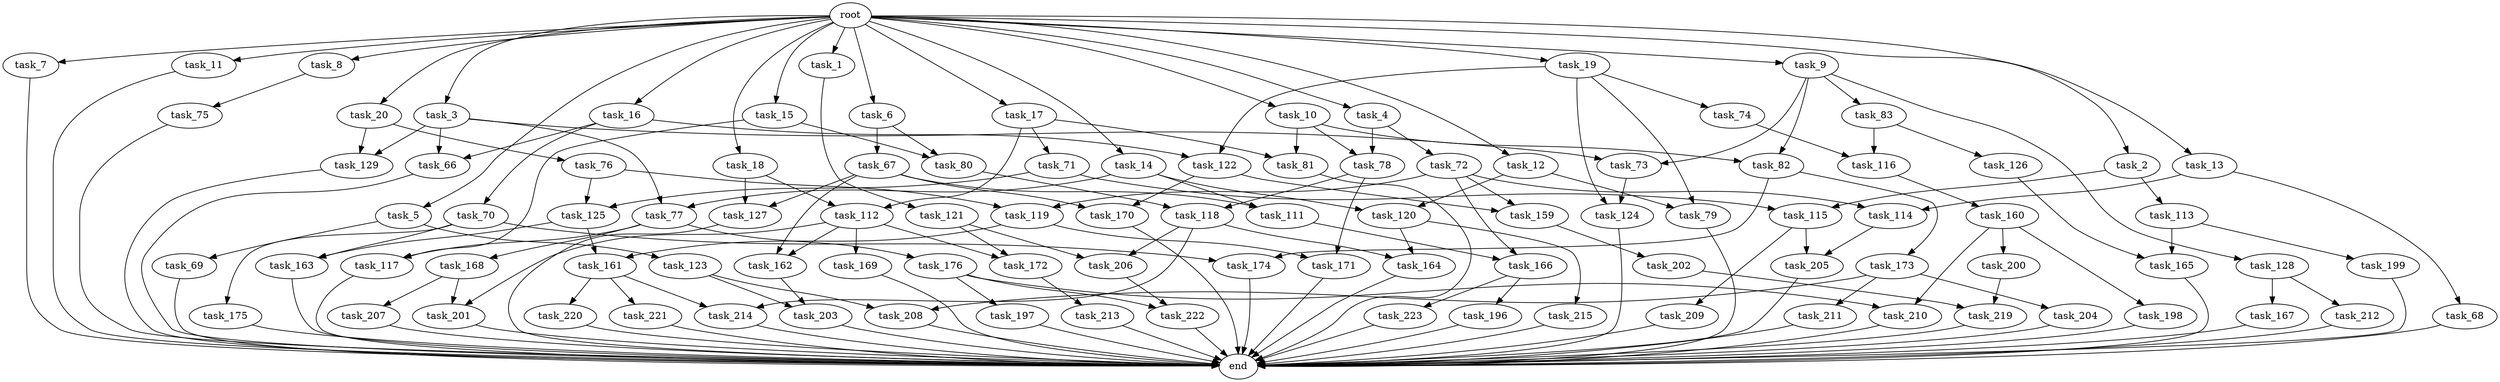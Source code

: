 digraph G {
  root [size="0.000000"];
  task_1 [size="1024.000000"];
  task_2 [size="1024.000000"];
  task_3 [size="1024.000000"];
  task_4 [size="1024.000000"];
  task_5 [size="1024.000000"];
  task_6 [size="1024.000000"];
  task_7 [size="1024.000000"];
  task_8 [size="1024.000000"];
  task_9 [size="1024.000000"];
  task_10 [size="1024.000000"];
  task_11 [size="1024.000000"];
  task_12 [size="1024.000000"];
  task_13 [size="1024.000000"];
  task_14 [size="1024.000000"];
  task_15 [size="1024.000000"];
  task_16 [size="1024.000000"];
  task_17 [size="1024.000000"];
  task_18 [size="1024.000000"];
  task_19 [size="1024.000000"];
  task_20 [size="1024.000000"];
  task_66 [size="996432412672.000000"];
  task_67 [size="77309411328.000000"];
  task_68 [size="695784701952.000000"];
  task_69 [size="695784701952.000000"];
  task_70 [size="858993459200.000000"];
  task_71 [size="420906795008.000000"];
  task_72 [size="77309411328.000000"];
  task_73 [size="833223655424.000000"];
  task_74 [size="77309411328.000000"];
  task_75 [size="695784701952.000000"];
  task_76 [size="34359738368.000000"];
  task_77 [size="687194767360.000000"];
  task_78 [size="773094113280.000000"];
  task_79 [size="936302870528.000000"];
  task_80 [size="111669149696.000000"];
  task_81 [size="1116691496960.000000"];
  task_82 [size="1391569403904.000000"];
  task_83 [size="695784701952.000000"];
  task_111 [size="970662608896.000000"];
  task_112 [size="841813590016.000000"];
  task_113 [size="695784701952.000000"];
  task_114 [size="833223655424.000000"];
  task_115 [size="833223655424.000000"];
  task_116 [size="1279900254208.000000"];
  task_117 [size="111669149696.000000"];
  task_118 [size="858993459200.000000"];
  task_119 [size="833223655424.000000"];
  task_120 [size="1408749273088.000000"];
  task_121 [size="549755813888.000000"];
  task_122 [size="936302870528.000000"];
  task_123 [size="695784701952.000000"];
  task_124 [size="292057776128.000000"];
  task_125 [size="833223655424.000000"];
  task_126 [size="858993459200.000000"];
  task_127 [size="841813590016.000000"];
  task_128 [size="695784701952.000000"];
  task_129 [size="171798691840.000000"];
  task_159 [size="996432412672.000000"];
  task_160 [size="214748364800.000000"];
  task_161 [size="292057776128.000000"];
  task_162 [size="1116691496960.000000"];
  task_163 [size="910533066752.000000"];
  task_164 [size="1099511627776.000000"];
  task_165 [size="730144440320.000000"];
  task_166 [size="214748364800.000000"];
  task_167 [size="549755813888.000000"];
  task_168 [size="77309411328.000000"];
  task_169 [size="695784701952.000000"];
  task_170 [size="1279900254208.000000"];
  task_171 [size="386547056640.000000"];
  task_172 [size="1554778161152.000000"];
  task_173 [size="34359738368.000000"];
  task_174 [size="730144440320.000000"];
  task_175 [size="695784701952.000000"];
  task_176 [size="77309411328.000000"];
  task_196 [size="420906795008.000000"];
  task_197 [size="77309411328.000000"];
  task_198 [size="77309411328.000000"];
  task_199 [size="34359738368.000000"];
  task_200 [size="77309411328.000000"];
  task_201 [size="773094113280.000000"];
  task_202 [size="77309411328.000000"];
  task_203 [size="936302870528.000000"];
  task_204 [size="214748364800.000000"];
  task_205 [size="171798691840.000000"];
  task_206 [size="1408749273088.000000"];
  task_207 [size="77309411328.000000"];
  task_208 [size="1073741824000.000000"];
  task_209 [size="137438953472.000000"];
  task_210 [size="154618822656.000000"];
  task_211 [size="214748364800.000000"];
  task_212 [size="549755813888.000000"];
  task_213 [size="858993459200.000000"];
  task_214 [size="584115552256.000000"];
  task_215 [size="549755813888.000000"];
  task_219 [size="523986010112.000000"];
  task_220 [size="34359738368.000000"];
  task_221 [size="34359738368.000000"];
  task_222 [size="111669149696.000000"];
  task_223 [size="420906795008.000000"];
  end [size="0.000000"];

  root -> task_1 [size="1.000000"];
  root -> task_2 [size="1.000000"];
  root -> task_3 [size="1.000000"];
  root -> task_4 [size="1.000000"];
  root -> task_5 [size="1.000000"];
  root -> task_6 [size="1.000000"];
  root -> task_7 [size="1.000000"];
  root -> task_8 [size="1.000000"];
  root -> task_9 [size="1.000000"];
  root -> task_10 [size="1.000000"];
  root -> task_11 [size="1.000000"];
  root -> task_12 [size="1.000000"];
  root -> task_13 [size="1.000000"];
  root -> task_14 [size="1.000000"];
  root -> task_15 [size="1.000000"];
  root -> task_16 [size="1.000000"];
  root -> task_17 [size="1.000000"];
  root -> task_18 [size="1.000000"];
  root -> task_19 [size="1.000000"];
  root -> task_20 [size="1.000000"];
  task_1 -> task_121 [size="536870912.000000"];
  task_2 -> task_113 [size="679477248.000000"];
  task_2 -> task_115 [size="679477248.000000"];
  task_3 -> task_66 [size="134217728.000000"];
  task_3 -> task_73 [size="134217728.000000"];
  task_3 -> task_77 [size="134217728.000000"];
  task_3 -> task_129 [size="134217728.000000"];
  task_4 -> task_72 [size="75497472.000000"];
  task_4 -> task_78 [size="75497472.000000"];
  task_5 -> task_69 [size="679477248.000000"];
  task_5 -> task_123 [size="679477248.000000"];
  task_6 -> task_67 [size="75497472.000000"];
  task_6 -> task_80 [size="75497472.000000"];
  task_7 -> end [size="1.000000"];
  task_8 -> task_75 [size="679477248.000000"];
  task_9 -> task_73 [size="679477248.000000"];
  task_9 -> task_82 [size="679477248.000000"];
  task_9 -> task_83 [size="679477248.000000"];
  task_9 -> task_128 [size="679477248.000000"];
  task_10 -> task_78 [size="679477248.000000"];
  task_10 -> task_81 [size="679477248.000000"];
  task_10 -> task_82 [size="679477248.000000"];
  task_11 -> end [size="1.000000"];
  task_12 -> task_79 [size="838860800.000000"];
  task_12 -> task_120 [size="838860800.000000"];
  task_13 -> task_68 [size="679477248.000000"];
  task_13 -> task_114 [size="679477248.000000"];
  task_14 -> task_77 [size="536870912.000000"];
  task_14 -> task_111 [size="536870912.000000"];
  task_14 -> task_120 [size="536870912.000000"];
  task_15 -> task_80 [size="33554432.000000"];
  task_15 -> task_117 [size="33554432.000000"];
  task_16 -> task_66 [size="838860800.000000"];
  task_16 -> task_70 [size="838860800.000000"];
  task_16 -> task_122 [size="838860800.000000"];
  task_17 -> task_71 [size="411041792.000000"];
  task_17 -> task_81 [size="411041792.000000"];
  task_17 -> task_112 [size="411041792.000000"];
  task_18 -> task_112 [size="411041792.000000"];
  task_18 -> task_127 [size="411041792.000000"];
  task_19 -> task_74 [size="75497472.000000"];
  task_19 -> task_79 [size="75497472.000000"];
  task_19 -> task_122 [size="75497472.000000"];
  task_19 -> task_124 [size="75497472.000000"];
  task_20 -> task_76 [size="33554432.000000"];
  task_20 -> task_129 [size="33554432.000000"];
  task_66 -> end [size="1.000000"];
  task_67 -> task_111 [size="411041792.000000"];
  task_67 -> task_127 [size="411041792.000000"];
  task_67 -> task_162 [size="411041792.000000"];
  task_67 -> task_170 [size="411041792.000000"];
  task_68 -> end [size="1.000000"];
  task_69 -> end [size="1.000000"];
  task_70 -> task_163 [size="679477248.000000"];
  task_70 -> task_174 [size="679477248.000000"];
  task_70 -> task_175 [size="679477248.000000"];
  task_71 -> task_115 [size="134217728.000000"];
  task_71 -> task_125 [size="134217728.000000"];
  task_72 -> task_114 [size="134217728.000000"];
  task_72 -> task_119 [size="134217728.000000"];
  task_72 -> task_159 [size="134217728.000000"];
  task_72 -> task_166 [size="134217728.000000"];
  task_73 -> task_124 [size="209715200.000000"];
  task_74 -> task_116 [size="411041792.000000"];
  task_75 -> end [size="1.000000"];
  task_76 -> task_119 [size="679477248.000000"];
  task_76 -> task_125 [size="679477248.000000"];
  task_77 -> task_117 [size="75497472.000000"];
  task_77 -> task_168 [size="75497472.000000"];
  task_77 -> task_176 [size="75497472.000000"];
  task_78 -> task_118 [size="301989888.000000"];
  task_78 -> task_171 [size="301989888.000000"];
  task_79 -> end [size="1.000000"];
  task_80 -> task_118 [size="536870912.000000"];
  task_81 -> end [size="1.000000"];
  task_82 -> task_173 [size="33554432.000000"];
  task_82 -> task_174 [size="33554432.000000"];
  task_83 -> task_116 [size="838860800.000000"];
  task_83 -> task_126 [size="838860800.000000"];
  task_111 -> task_166 [size="75497472.000000"];
  task_112 -> task_162 [size="679477248.000000"];
  task_112 -> task_169 [size="679477248.000000"];
  task_112 -> task_172 [size="679477248.000000"];
  task_112 -> task_201 [size="679477248.000000"];
  task_113 -> task_165 [size="33554432.000000"];
  task_113 -> task_199 [size="33554432.000000"];
  task_114 -> task_205 [size="33554432.000000"];
  task_115 -> task_205 [size="134217728.000000"];
  task_115 -> task_209 [size="134217728.000000"];
  task_116 -> task_160 [size="209715200.000000"];
  task_117 -> end [size="1.000000"];
  task_118 -> task_164 [size="536870912.000000"];
  task_118 -> task_206 [size="536870912.000000"];
  task_118 -> task_214 [size="536870912.000000"];
  task_119 -> task_161 [size="75497472.000000"];
  task_119 -> task_171 [size="75497472.000000"];
  task_120 -> task_164 [size="536870912.000000"];
  task_120 -> task_215 [size="536870912.000000"];
  task_121 -> task_172 [size="838860800.000000"];
  task_121 -> task_206 [size="838860800.000000"];
  task_122 -> task_159 [size="838860800.000000"];
  task_122 -> task_170 [size="838860800.000000"];
  task_123 -> task_203 [size="838860800.000000"];
  task_123 -> task_208 [size="838860800.000000"];
  task_124 -> end [size="1.000000"];
  task_125 -> task_161 [size="209715200.000000"];
  task_125 -> task_163 [size="209715200.000000"];
  task_126 -> task_165 [size="679477248.000000"];
  task_127 -> end [size="1.000000"];
  task_128 -> task_167 [size="536870912.000000"];
  task_128 -> task_212 [size="536870912.000000"];
  task_129 -> end [size="1.000000"];
  task_159 -> task_202 [size="75497472.000000"];
  task_160 -> task_198 [size="75497472.000000"];
  task_160 -> task_200 [size="75497472.000000"];
  task_160 -> task_210 [size="75497472.000000"];
  task_161 -> task_214 [size="33554432.000000"];
  task_161 -> task_220 [size="33554432.000000"];
  task_161 -> task_221 [size="33554432.000000"];
  task_162 -> task_203 [size="75497472.000000"];
  task_163 -> end [size="1.000000"];
  task_164 -> end [size="1.000000"];
  task_165 -> end [size="1.000000"];
  task_166 -> task_196 [size="411041792.000000"];
  task_166 -> task_223 [size="411041792.000000"];
  task_167 -> end [size="1.000000"];
  task_168 -> task_201 [size="75497472.000000"];
  task_168 -> task_207 [size="75497472.000000"];
  task_169 -> end [size="1.000000"];
  task_170 -> end [size="1.000000"];
  task_171 -> end [size="1.000000"];
  task_172 -> task_213 [size="838860800.000000"];
  task_173 -> task_204 [size="209715200.000000"];
  task_173 -> task_208 [size="209715200.000000"];
  task_173 -> task_211 [size="209715200.000000"];
  task_174 -> end [size="1.000000"];
  task_175 -> end [size="1.000000"];
  task_176 -> task_197 [size="75497472.000000"];
  task_176 -> task_210 [size="75497472.000000"];
  task_176 -> task_222 [size="75497472.000000"];
  task_196 -> end [size="1.000000"];
  task_197 -> end [size="1.000000"];
  task_198 -> end [size="1.000000"];
  task_199 -> end [size="1.000000"];
  task_200 -> task_219 [size="301989888.000000"];
  task_201 -> end [size="1.000000"];
  task_202 -> task_219 [size="209715200.000000"];
  task_203 -> end [size="1.000000"];
  task_204 -> end [size="1.000000"];
  task_205 -> end [size="1.000000"];
  task_206 -> task_222 [size="33554432.000000"];
  task_207 -> end [size="1.000000"];
  task_208 -> end [size="1.000000"];
  task_209 -> end [size="1.000000"];
  task_210 -> end [size="1.000000"];
  task_211 -> end [size="1.000000"];
  task_212 -> end [size="1.000000"];
  task_213 -> end [size="1.000000"];
  task_214 -> end [size="1.000000"];
  task_215 -> end [size="1.000000"];
  task_219 -> end [size="1.000000"];
  task_220 -> end [size="1.000000"];
  task_221 -> end [size="1.000000"];
  task_222 -> end [size="1.000000"];
  task_223 -> end [size="1.000000"];
}
